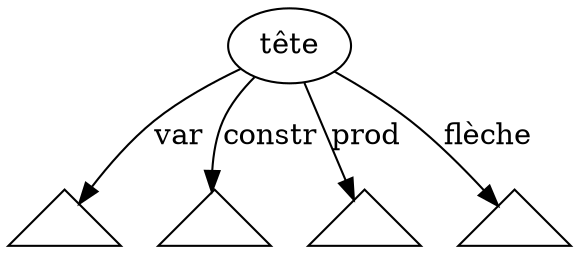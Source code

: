 digraph {
	feature [ label = "tête" ] ;
	sub_1 [ shape = triangle, label = "" ] ;
	sub_2 [ shape = triangle, label = "" ] ;
	sub_3 [ shape = triangle, label = "" ] ;
	sub_4 [ shape = triangle, label = "" ] ;
	feature -> sub_1 [ label = "var" ];
	feature -> sub_2 [ label = "constr" ];
	feature -> sub_3 [ label = "prod" ];
	feature -> sub_4 [ label = "flèche" ];
}
